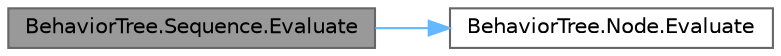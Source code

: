 digraph "BehaviorTree.Sequence.Evaluate"
{
 // LATEX_PDF_SIZE
  bgcolor="transparent";
  edge [fontname=Helvetica,fontsize=10,labelfontname=Helvetica,labelfontsize=10];
  node [fontname=Helvetica,fontsize=10,shape=box,height=0.2,width=0.4];
  rankdir="LR";
  Node1 [label="BehaviorTree.Sequence.Evaluate",height=0.2,width=0.4,color="gray40", fillcolor="grey60", style="filled", fontcolor="black",tooltip=" "];
  Node1 -> Node2 [color="steelblue1",style="solid"];
  Node2 [label="BehaviorTree.Node.Evaluate",height=0.2,width=0.4,color="grey40", fillcolor="white", style="filled",URL="$class_behavior_tree_1_1_node.html#a5c7ed46c54539c4498c911b77c6bc164",tooltip=" "];
}
